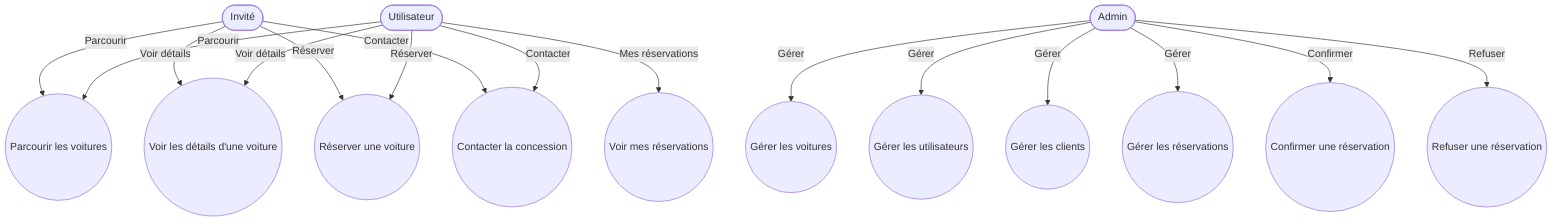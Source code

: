 graph TD
    Invité([Invité])
    Utilisateur([Utilisateur])
    Admin([Admin])

    ParcourirVoitures((Parcourir les voitures))
    VoirDétailsVoiture((Voir les détails d'une voiture))
    RéserverVoiture((Réserver une voiture))
    ContacterConcession((Contacter la concession))
    VoirMesRéservations((Voir mes réservations))
    GérerVoitures((Gérer les voitures))
    GérerUtilisateurs((Gérer les utilisateurs))
    GérerClients((Gérer les clients))
    GérerRéservations((Gérer les réservations))
    ConfirmerRéservation((Confirmer une réservation))
    RefuserRéservation((Refuser une réservation))

    Invité -- Parcourir --> ParcourirVoitures
    Invité -- Voir détails --> VoirDétailsVoiture
    Invité -- Réserver --> RéserverVoiture
    Invité -- Contacter --> ContacterConcession

    Utilisateur -- Parcourir --> ParcourirVoitures
    Utilisateur -- Voir détails --> VoirDétailsVoiture
    Utilisateur -- Réserver --> RéserverVoiture
    Utilisateur -- Mes réservations --> VoirMesRéservations
    Utilisateur -- Contacter --> ContacterConcession

    Admin -- Gérer --> GérerVoitures
    Admin -- Gérer --> GérerUtilisateurs
    Admin -- Gérer --> GérerClients
    Admin -- Gérer --> GérerRéservations
    Admin -- Confirmer --> ConfirmerRéservation
    Admin -- Refuser --> RefuserRéservation